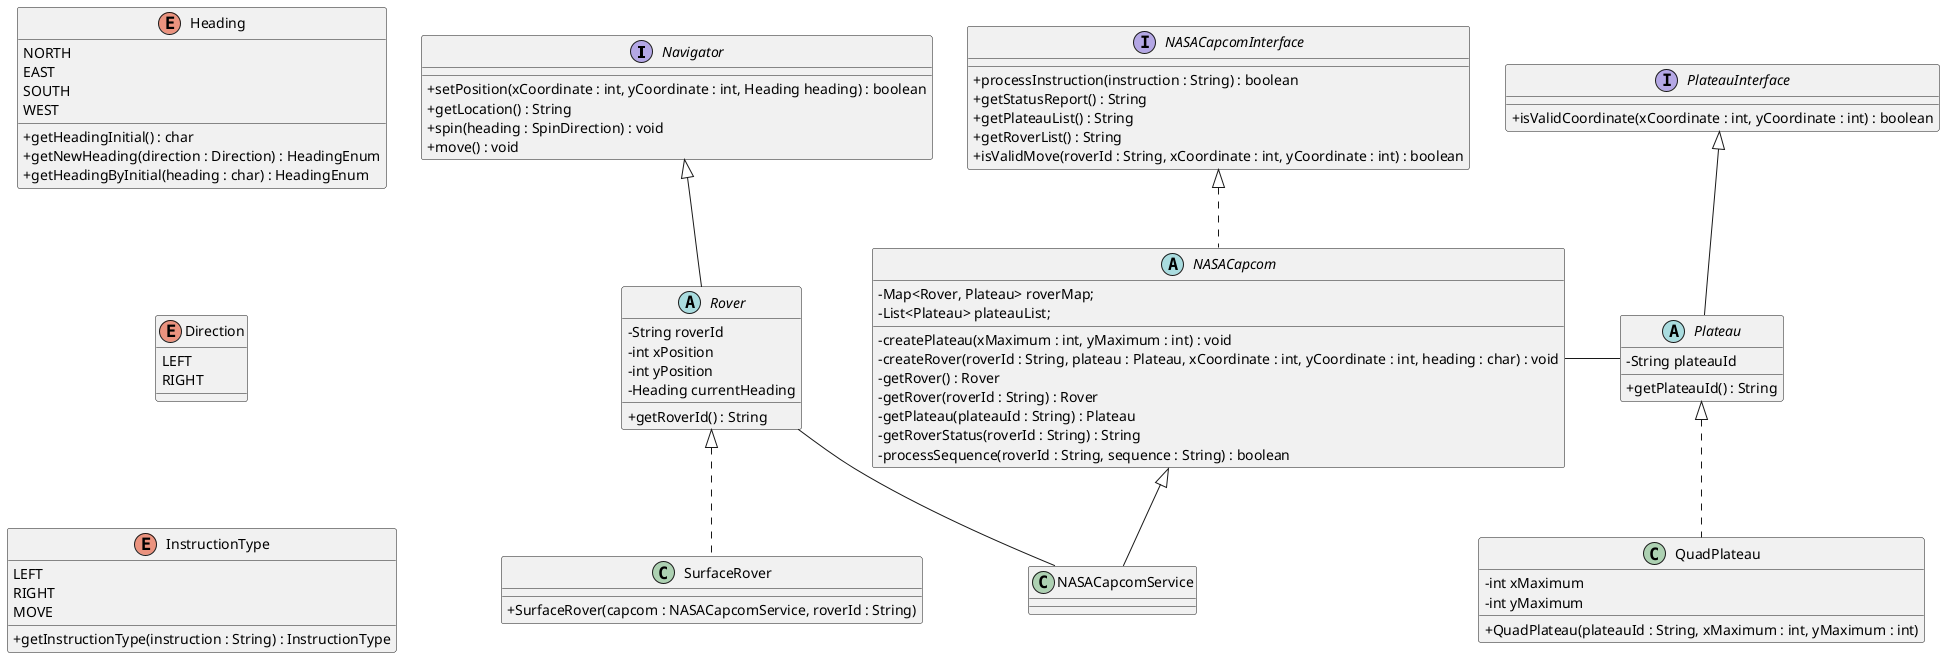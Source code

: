 @startuml
skinparam classAttributeIconSize 0

interface Navigator {
    + setPosition(xCoordinate : int, yCoordinate : int, Heading heading) : boolean
    + getLocation() : String
    + spin(heading : SpinDirection) : void
    + move() : void
}

abstract class Rover extends Navigator  {
  - String roverId
  - int xPosition
  - int yPosition
  - Heading currentHeading

  + getRoverId() : String
}

class SurfaceRover implements Rover  {
    + SurfaceRover(capcom : NASACapcomService, roverId : String)
}

interface PlateauInterface  {
   + isValidCoordinate(xCoordinate : int, yCoordinate : int) : boolean
}

abstract class Plateau extends PlateauInterface {
  - String plateauId
  + getPlateauId() : String
}

class QuadPlateau implements Plateau {
  - int xMaximum
  - int yMaximum

   + QuadPlateau(plateauId : String, xMaximum : int, yMaximum : int)

}


enum Heading
{
NORTH
EAST
SOUTH
WEST
+ getHeadingInitial() : char
+ getNewHeading(direction : Direction) : HeadingEnum
+ getHeadingByInitial(heading : char) : HeadingEnum
}

enum Direction
{
LEFT
RIGHT
}

enum InstructionType
{
LEFT
RIGHT
MOVE
+ getInstructionType(instruction : String) : InstructionType
}

interface NASACapcomInterface {
  + processInstruction(instruction : String) : boolean
  + getStatusReport() : String
  + getPlateauList() : String
  + getRoverList() : String
  + isValidMove(roverId : String, xCoordinate : int, yCoordinate : int) : boolean
}

abstract class NASACapcom implements NASACapcomInterface {
  - Map<Rover, Plateau> roverMap;
  - List<Plateau> plateauList;

  - createPlateau(xMaximum : int, yMaximum : int) : void
  - createRover(roverId : String, plateau : Plateau, xCoordinate : int, yCoordinate : int, heading : char) : void
  - getRover() : Rover
  - getRover(roverId : String) : Rover
  - getPlateau(plateauId : String) : Plateau
  - getRoverStatus(roverId : String) : String
  - processSequence(roverId : String, sequence : String) : boolean
}

class NASACapcomService extends NASACapcom
{
}

NASACapcom - Plateau
Rover -- NASACapcomService


Heading -[hidden] Navigator
Heading -[hidden]d-> Direction
Direction -[hidden]d-> InstructionType

@enduml